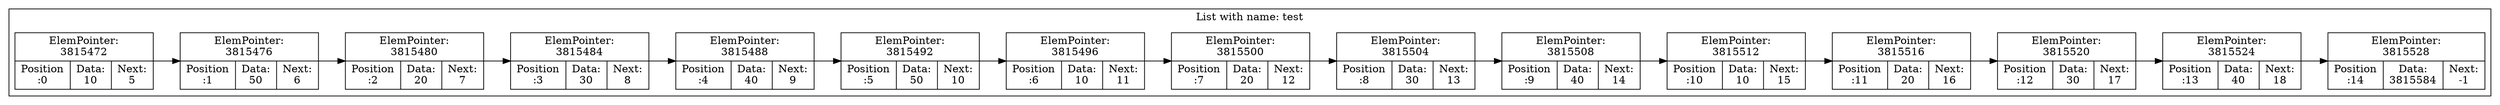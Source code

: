 digraph G{
rankdir=LR;
subgraph clusterlist {
0 [shape=record, label="ElemPointer:\n3815472 | {Position\n:0 | Data:\n10 | Next:\n5}"];
0->1
1 [shape=record, label="ElemPointer:\n3815476 | {Position\n:1 | Data:\n50 | Next:\n6}"];
1->2
2 [shape=record, label="ElemPointer:\n3815480 | {Position\n:2 | Data:\n20 | Next:\n7}"];
2->3
3 [shape=record, label="ElemPointer:\n3815484 | {Position\n:3 | Data:\n30 | Next:\n8}"];
3->4
4 [shape=record, label="ElemPointer:\n3815488 | {Position\n:4 | Data:\n40 | Next:\n9}"];
4->5
5 [shape=record, label="ElemPointer:\n3815492 | {Position\n:5 | Data:\n50 | Next:\n10}"];
5->6
6 [shape=record, label="ElemPointer:\n3815496 | {Position\n:6 | Data:\n10 | Next:\n11}"];
6->7
7 [shape=record, label="ElemPointer:\n3815500 | {Position\n:7 | Data:\n20 | Next:\n12}"];
7->8
8 [shape=record, label="ElemPointer:\n3815504 | {Position\n:8 | Data:\n30 | Next:\n13}"];
8->9
9 [shape=record, label="ElemPointer:\n3815508 | {Position\n:9 | Data:\n40 | Next:\n14}"];
9->10
10 [shape=record, label="ElemPointer:\n3815512 | {Position\n:10 | Data:\n10 | Next:\n15}"];
10->11
11 [shape=record, label="ElemPointer:\n3815516 | {Position\n:11 | Data:\n20 | Next:\n16}"];
11->12
12 [shape=record, label="ElemPointer:\n3815520 | {Position\n:12 | Data:\n30 | Next:\n17}"];
12->13
13 [shape=record, label="ElemPointer:\n3815524 | {Position\n:13 | Data:\n40 | Next:\n18}"];
13->14
14 [shape=record, label="ElemPointer:\n3815528 | {Position\n:14 | Data:\n3815584 | Next:\n-1}"];
label = "List with name: test"}
}
